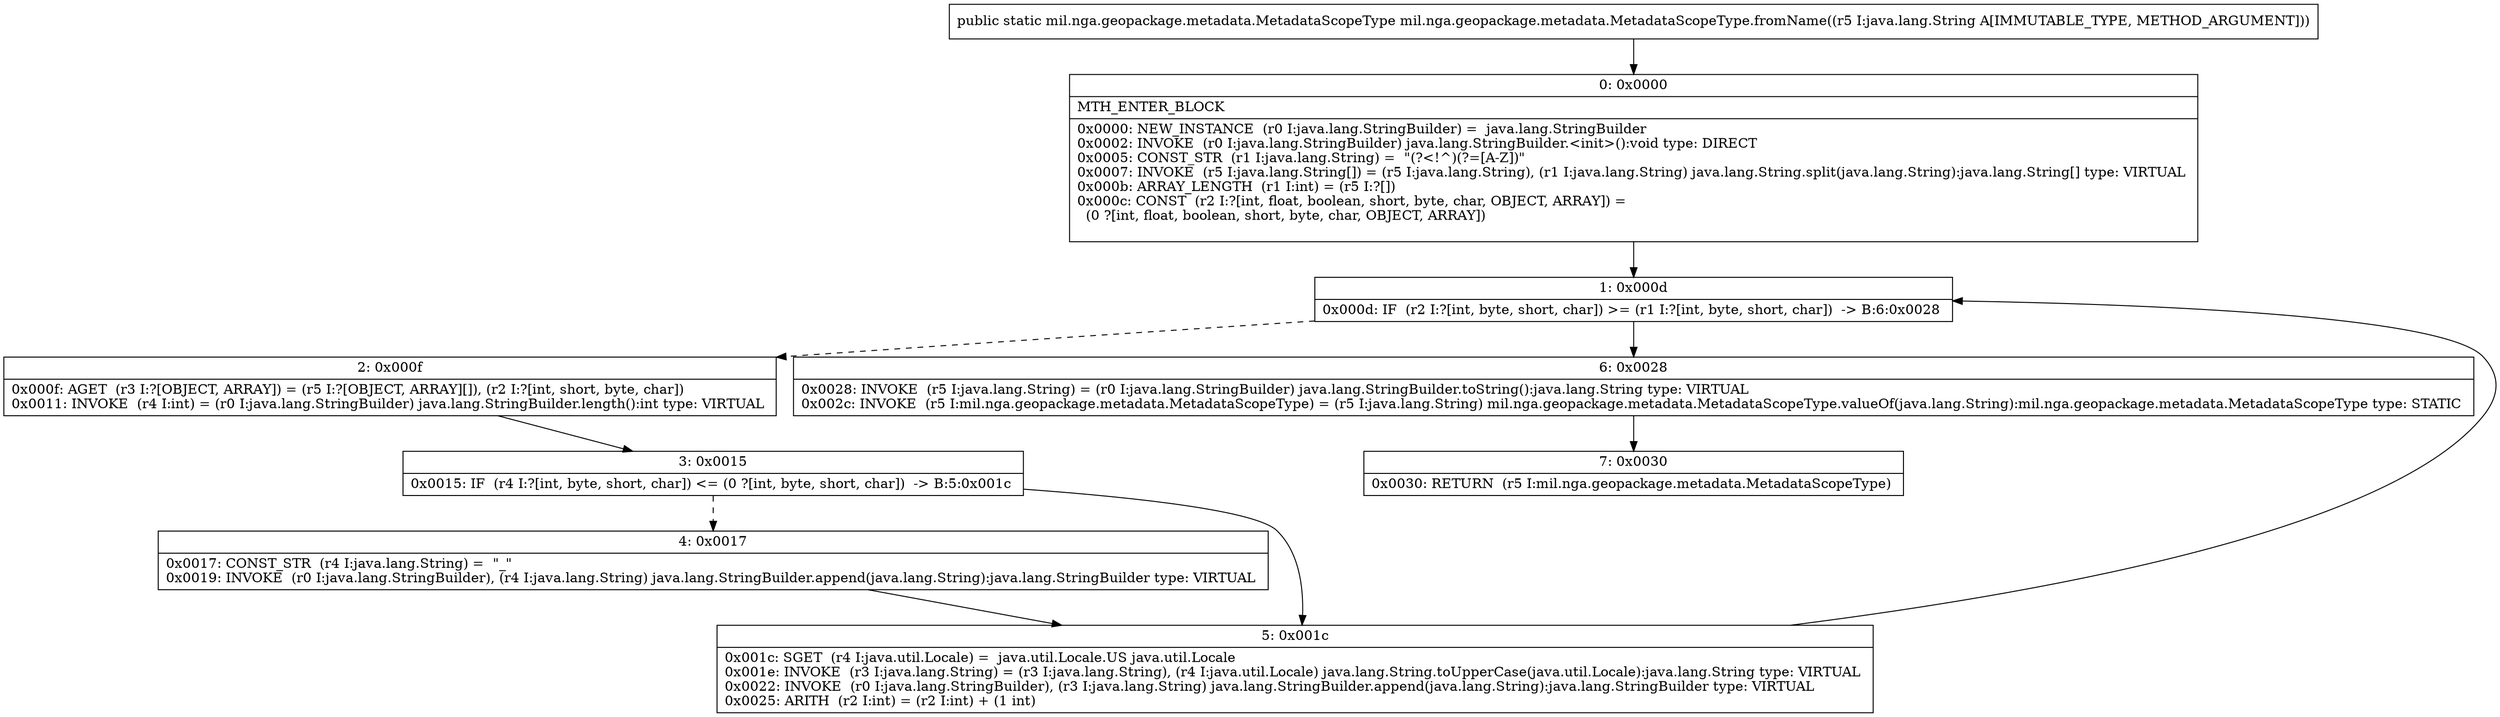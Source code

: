 digraph "CFG formil.nga.geopackage.metadata.MetadataScopeType.fromName(Ljava\/lang\/String;)Lmil\/nga\/geopackage\/metadata\/MetadataScopeType;" {
Node_0 [shape=record,label="{0\:\ 0x0000|MTH_ENTER_BLOCK\l|0x0000: NEW_INSTANCE  (r0 I:java.lang.StringBuilder) =  java.lang.StringBuilder \l0x0002: INVOKE  (r0 I:java.lang.StringBuilder) java.lang.StringBuilder.\<init\>():void type: DIRECT \l0x0005: CONST_STR  (r1 I:java.lang.String) =  \"(?\<!^)(?=[A\-Z])\" \l0x0007: INVOKE  (r5 I:java.lang.String[]) = (r5 I:java.lang.String), (r1 I:java.lang.String) java.lang.String.split(java.lang.String):java.lang.String[] type: VIRTUAL \l0x000b: ARRAY_LENGTH  (r1 I:int) = (r5 I:?[]) \l0x000c: CONST  (r2 I:?[int, float, boolean, short, byte, char, OBJECT, ARRAY]) = \l  (0 ?[int, float, boolean, short, byte, char, OBJECT, ARRAY])\l \l}"];
Node_1 [shape=record,label="{1\:\ 0x000d|0x000d: IF  (r2 I:?[int, byte, short, char]) \>= (r1 I:?[int, byte, short, char])  \-\> B:6:0x0028 \l}"];
Node_2 [shape=record,label="{2\:\ 0x000f|0x000f: AGET  (r3 I:?[OBJECT, ARRAY]) = (r5 I:?[OBJECT, ARRAY][]), (r2 I:?[int, short, byte, char]) \l0x0011: INVOKE  (r4 I:int) = (r0 I:java.lang.StringBuilder) java.lang.StringBuilder.length():int type: VIRTUAL \l}"];
Node_3 [shape=record,label="{3\:\ 0x0015|0x0015: IF  (r4 I:?[int, byte, short, char]) \<= (0 ?[int, byte, short, char])  \-\> B:5:0x001c \l}"];
Node_4 [shape=record,label="{4\:\ 0x0017|0x0017: CONST_STR  (r4 I:java.lang.String) =  \"_\" \l0x0019: INVOKE  (r0 I:java.lang.StringBuilder), (r4 I:java.lang.String) java.lang.StringBuilder.append(java.lang.String):java.lang.StringBuilder type: VIRTUAL \l}"];
Node_5 [shape=record,label="{5\:\ 0x001c|0x001c: SGET  (r4 I:java.util.Locale) =  java.util.Locale.US java.util.Locale \l0x001e: INVOKE  (r3 I:java.lang.String) = (r3 I:java.lang.String), (r4 I:java.util.Locale) java.lang.String.toUpperCase(java.util.Locale):java.lang.String type: VIRTUAL \l0x0022: INVOKE  (r0 I:java.lang.StringBuilder), (r3 I:java.lang.String) java.lang.StringBuilder.append(java.lang.String):java.lang.StringBuilder type: VIRTUAL \l0x0025: ARITH  (r2 I:int) = (r2 I:int) + (1 int) \l}"];
Node_6 [shape=record,label="{6\:\ 0x0028|0x0028: INVOKE  (r5 I:java.lang.String) = (r0 I:java.lang.StringBuilder) java.lang.StringBuilder.toString():java.lang.String type: VIRTUAL \l0x002c: INVOKE  (r5 I:mil.nga.geopackage.metadata.MetadataScopeType) = (r5 I:java.lang.String) mil.nga.geopackage.metadata.MetadataScopeType.valueOf(java.lang.String):mil.nga.geopackage.metadata.MetadataScopeType type: STATIC \l}"];
Node_7 [shape=record,label="{7\:\ 0x0030|0x0030: RETURN  (r5 I:mil.nga.geopackage.metadata.MetadataScopeType) \l}"];
MethodNode[shape=record,label="{public static mil.nga.geopackage.metadata.MetadataScopeType mil.nga.geopackage.metadata.MetadataScopeType.fromName((r5 I:java.lang.String A[IMMUTABLE_TYPE, METHOD_ARGUMENT])) }"];
MethodNode -> Node_0;
Node_0 -> Node_1;
Node_1 -> Node_2[style=dashed];
Node_1 -> Node_6;
Node_2 -> Node_3;
Node_3 -> Node_4[style=dashed];
Node_3 -> Node_5;
Node_4 -> Node_5;
Node_5 -> Node_1;
Node_6 -> Node_7;
}

